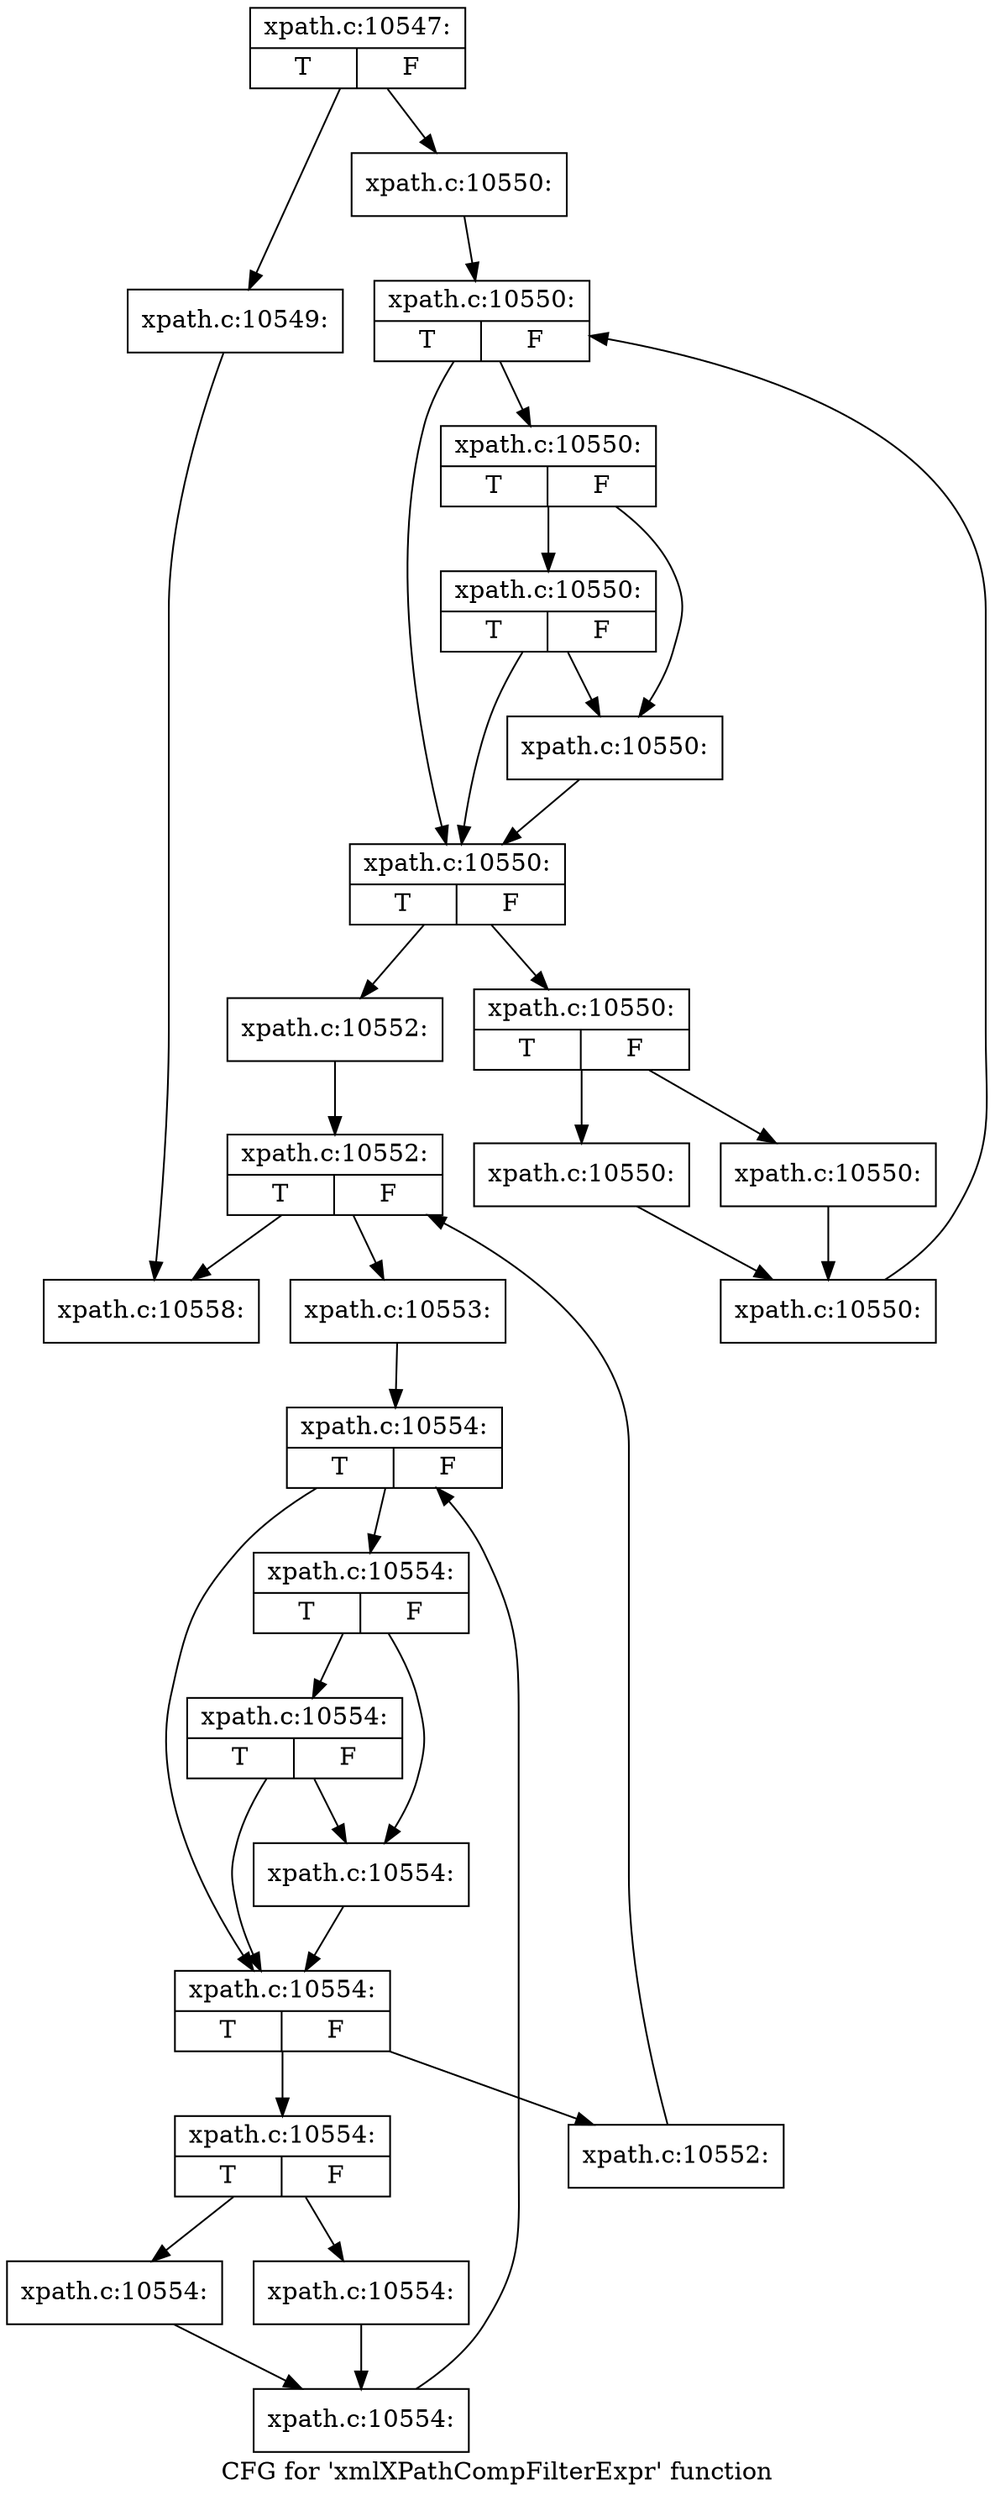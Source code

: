 digraph "CFG for 'xmlXPathCompFilterExpr' function" {
	label="CFG for 'xmlXPathCompFilterExpr' function";

	Node0x4effb00 [shape=record,label="{xpath.c:10547:|{<s0>T|<s1>F}}"];
	Node0x4effb00 -> Node0x4f0b770;
	Node0x4effb00 -> Node0x4f0ba80;
	Node0x4f0b770 [shape=record,label="{xpath.c:10549:}"];
	Node0x4f0b770 -> Node0x4f0d990;
	Node0x4f0ba80 [shape=record,label="{xpath.c:10550:}"];
	Node0x4f0ba80 -> Node0x4f0bda0;
	Node0x4f0bda0 [shape=record,label="{xpath.c:10550:|{<s0>T|<s1>F}}"];
	Node0x4f0bda0 -> Node0x4f0bfa0;
	Node0x4f0bda0 -> Node0x4f0c040;
	Node0x4f0c040 [shape=record,label="{xpath.c:10550:|{<s0>T|<s1>F}}"];
	Node0x4f0c040 -> Node0x4f0c3a0;
	Node0x4f0c040 -> Node0x4f0bff0;
	Node0x4f0c3a0 [shape=record,label="{xpath.c:10550:|{<s0>T|<s1>F}}"];
	Node0x4f0c3a0 -> Node0x4f0bfa0;
	Node0x4f0c3a0 -> Node0x4f0bff0;
	Node0x4f0bff0 [shape=record,label="{xpath.c:10550:}"];
	Node0x4f0bff0 -> Node0x4f0bfa0;
	Node0x4f0bfa0 [shape=record,label="{xpath.c:10550:|{<s0>T|<s1>F}}"];
	Node0x4f0bfa0 -> Node0x4f0c9d0;
	Node0x4f0bfa0 -> Node0x4f0bf50;
	Node0x4f0c9d0 [shape=record,label="{xpath.c:10550:|{<s0>T|<s1>F}}"];
	Node0x4f0c9d0 -> Node0x4f0ce80;
	Node0x4f0c9d0 -> Node0x4f0ced0;
	Node0x4f0ce80 [shape=record,label="{xpath.c:10550:}"];
	Node0x4f0ce80 -> Node0x4f0cf20;
	Node0x4f0ced0 [shape=record,label="{xpath.c:10550:}"];
	Node0x4f0ced0 -> Node0x4f0cf20;
	Node0x4f0cf20 [shape=record,label="{xpath.c:10550:}"];
	Node0x4f0cf20 -> Node0x4f0bda0;
	Node0x4f0bf50 [shape=record,label="{xpath.c:10552:}"];
	Node0x4f0bf50 -> Node0x4f0d7e0;
	Node0x4f0d7e0 [shape=record,label="{xpath.c:10552:|{<s0>T|<s1>F}}"];
	Node0x4f0d7e0 -> Node0x4f0dc60;
	Node0x4f0d7e0 -> Node0x4f0d990;
	Node0x4f0dc60 [shape=record,label="{xpath.c:10553:}"];
	Node0x4f0dc60 -> Node0x4f0d910;
	Node0x4f0d910 [shape=record,label="{xpath.c:10554:|{<s0>T|<s1>F}}"];
	Node0x4f0d910 -> Node0x4f0e3b0;
	Node0x4f0d910 -> Node0x4f0e450;
	Node0x4f0e450 [shape=record,label="{xpath.c:10554:|{<s0>T|<s1>F}}"];
	Node0x4f0e450 -> Node0x4f0e7b0;
	Node0x4f0e450 -> Node0x4f0e400;
	Node0x4f0e7b0 [shape=record,label="{xpath.c:10554:|{<s0>T|<s1>F}}"];
	Node0x4f0e7b0 -> Node0x4f0e3b0;
	Node0x4f0e7b0 -> Node0x4f0e400;
	Node0x4f0e400 [shape=record,label="{xpath.c:10554:}"];
	Node0x4f0e400 -> Node0x4f0e3b0;
	Node0x4f0e3b0 [shape=record,label="{xpath.c:10554:|{<s0>T|<s1>F}}"];
	Node0x4f0e3b0 -> Node0x4f0ede0;
	Node0x4f0e3b0 -> Node0x4f0e360;
	Node0x4f0ede0 [shape=record,label="{xpath.c:10554:|{<s0>T|<s1>F}}"];
	Node0x4f0ede0 -> Node0x4f0f290;
	Node0x4f0ede0 -> Node0x4f0f2e0;
	Node0x4f0f290 [shape=record,label="{xpath.c:10554:}"];
	Node0x4f0f290 -> Node0x4f0f330;
	Node0x4f0f2e0 [shape=record,label="{xpath.c:10554:}"];
	Node0x4f0f2e0 -> Node0x4f0f330;
	Node0x4f0f330 [shape=record,label="{xpath.c:10554:}"];
	Node0x4f0f330 -> Node0x4f0d910;
	Node0x4f0e360 [shape=record,label="{xpath.c:10552:}"];
	Node0x4f0e360 -> Node0x4f0d7e0;
	Node0x4f0d990 [shape=record,label="{xpath.c:10558:}"];
}
